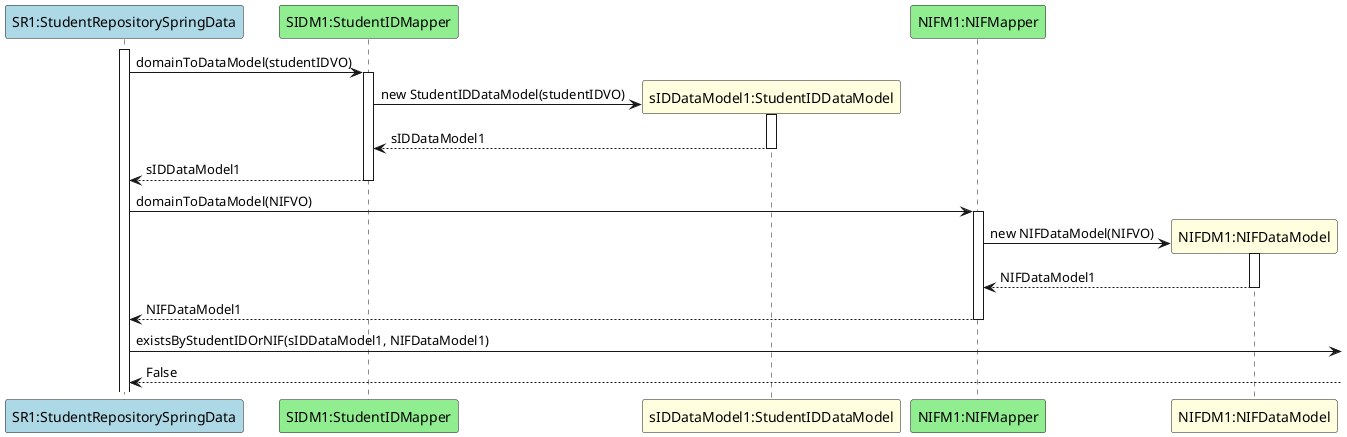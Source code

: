 @startuml

participant "SR1:StudentRepositorySpringData" as SR #lightblue
participant "SIDM1:StudentIDMapper" as SMapper #lightgreen
participant "sIDDataModel1:StudentIDDataModel" as siddm #lightyellow
participant "NIFM1:NIFMapper" as NIF #lightgreen
participant "NIFDM1:NIFDataModel" as NIFDM #lightyellow

activate SR
SR -> SMapper : domainToDataModel(studentIDVO)
activate SMapper
SMapper -> siddm**: new StudentIDDataModel(studentIDVO)
activate siddm
siddm --> SMapper : sIDDataModel1
deactivate siddm
SMapper --> SR: sIDDataModel1
deactivate SMapper
SR -> NIF : domainToDataModel(NIFVO)
activate NIF
NIF -> NIFDM**: new NIFDataModel(NIFVO)
activate NIFDM
NIFDM --> NIF: NIFDataModel1
deactivate NIFDM
NIF --> SR: NIFDataModel1
deactivate NIF
SR -> : existsByStudentIDOrNIF(sIDDataModel1, NIFDataModel1)
SR <-- : False
@enduml